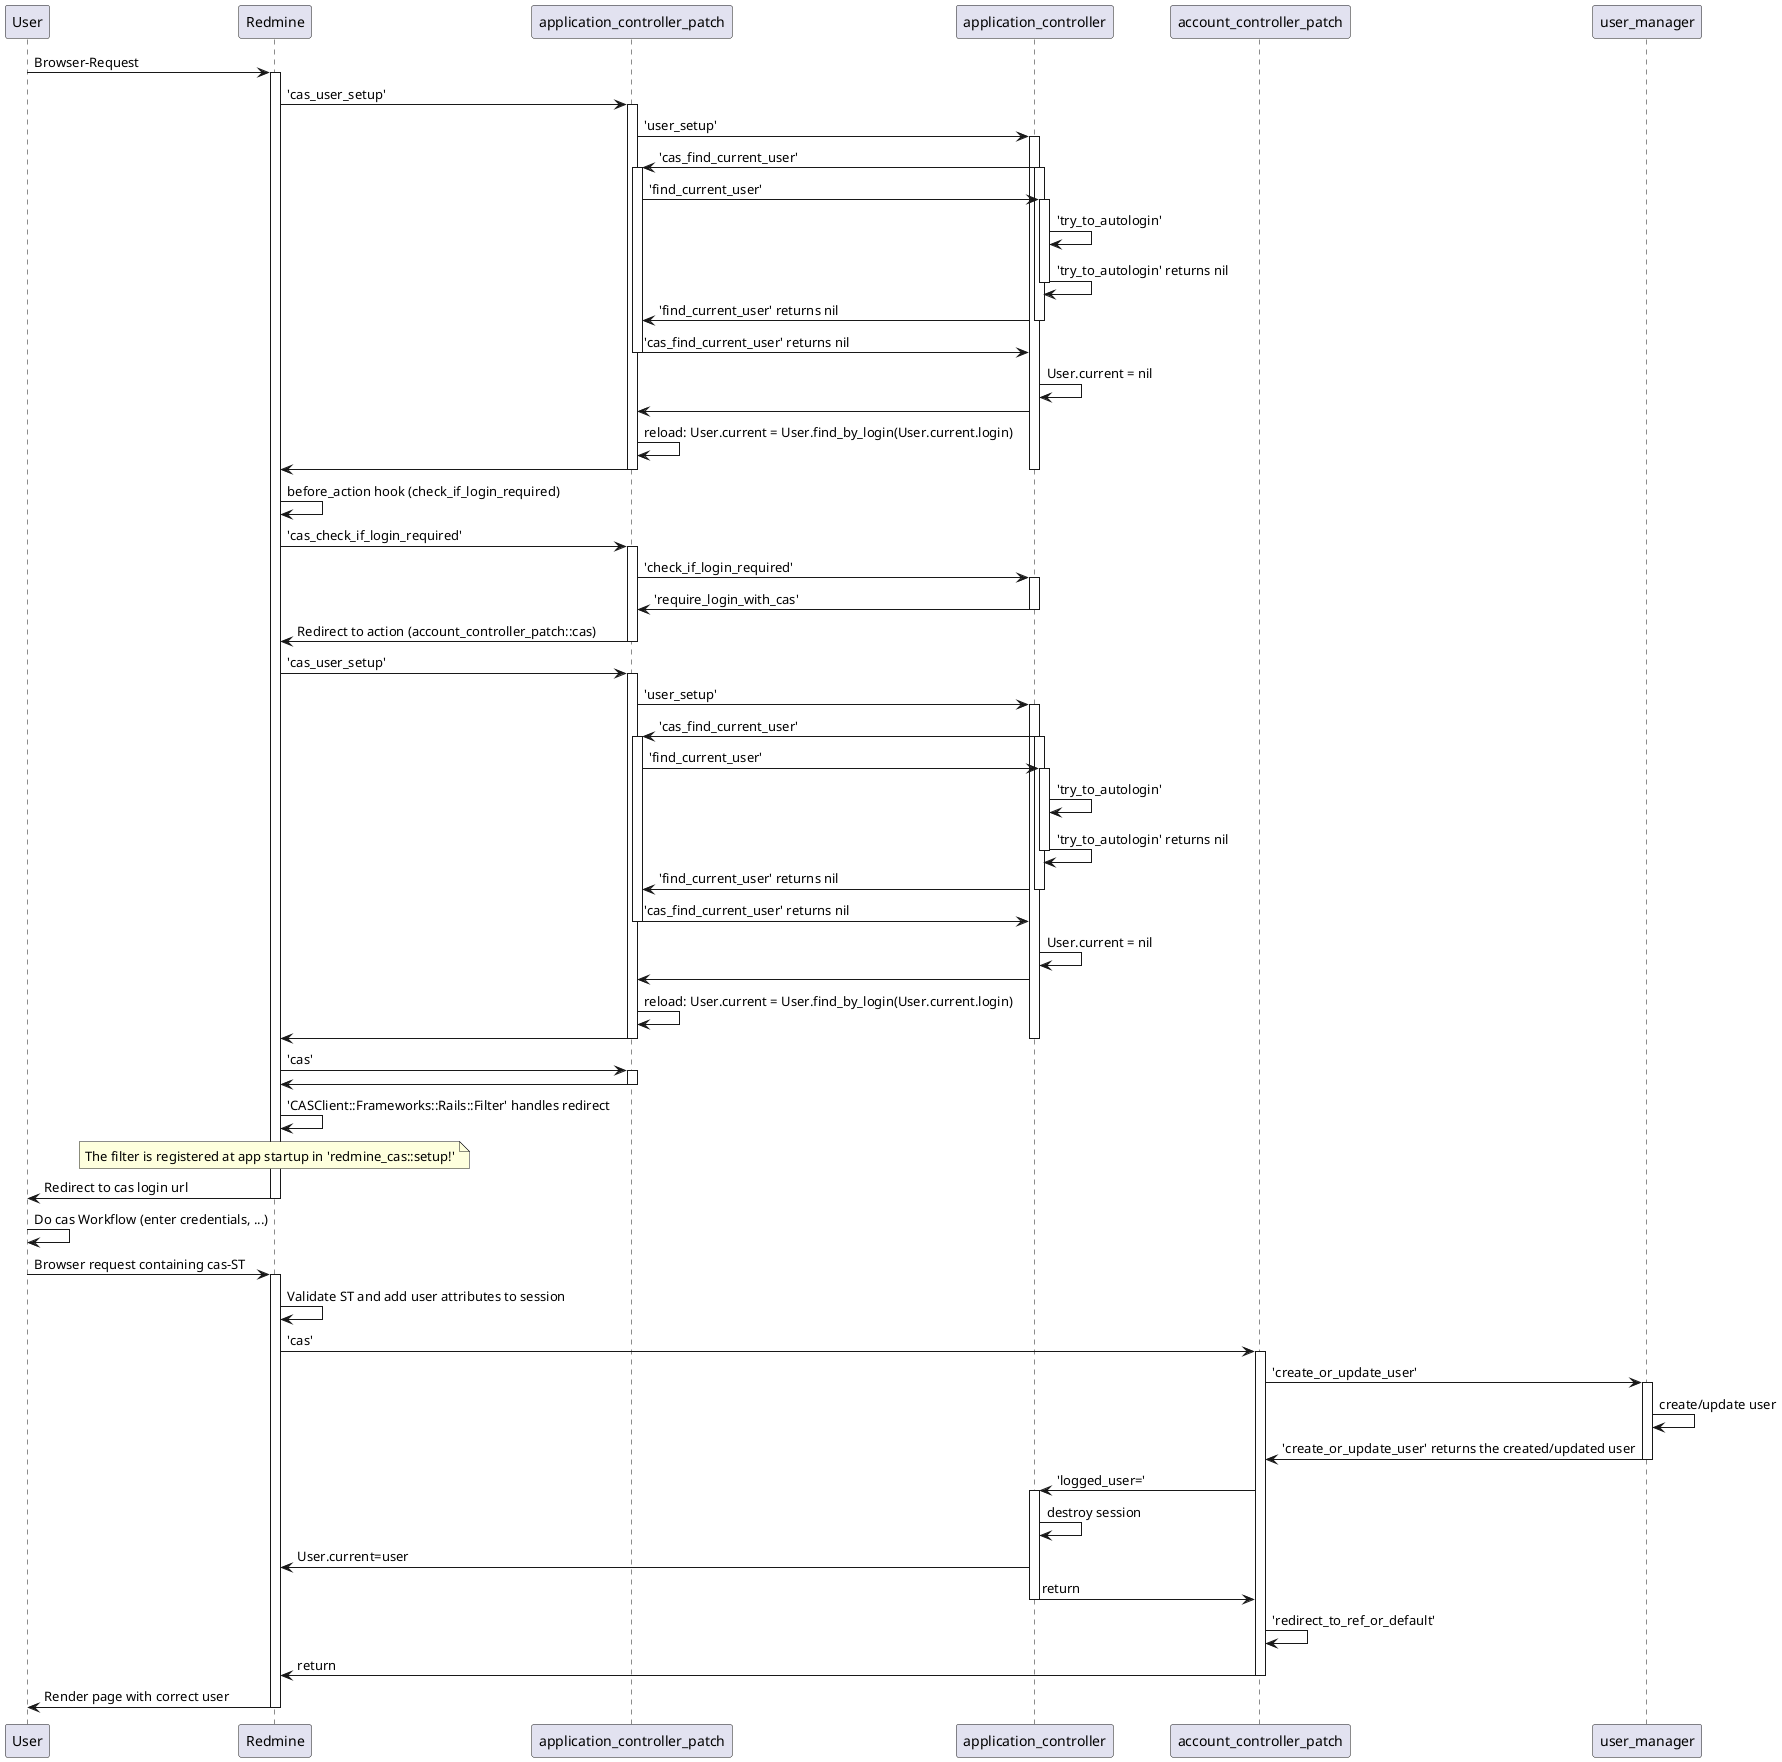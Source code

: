 @startuml
User -> Redmine : Browser-Request
activate Redmine
Redmine -> application_controller_patch : 'cas_user_setup'
activate application_controller_patch
application_controller_patch -> application_controller : 'user_setup'
activate application_controller
application_controller -> application_controller_patch: 'cas_find_current_user'
activate application_controller_patch
activate application_controller
application_controller_patch -> application_controller: 'find_current_user'
activate application_controller
application_controller -> application_controller: 'try_to_autologin'
application_controller -> application_controller: 'try_to_autologin' returns nil
deactivate application_controller
application_controller -> application_controller_patch: 'find_current_user' returns nil
deactivate application_controller
application_controller_patch -> application_controller: 'cas_find_current_user' returns nil
deactivate application_controller_patch
application_controller -> application_controller: User.current = nil
application_controller -> application_controller_patch
application_controller_patch -> application_controller_patch: reload: User.current = User.find_by_login(User.current.login)
application_controller_patch -> Redmine
deactivate application_controller_patch
deactivate application_controller
Redmine -> Redmine: before_action hook (check_if_login_required)
Redmine -> application_controller_patch : 'cas_check_if_login_required'
activate application_controller_patch
application_controller_patch -> application_controller : 'check_if_login_required'
activate application_controller
application_controller -> application_controller_patch: 'require_login_with_cas'
deactivate application_controller
application_controller_patch -> Redmine: Redirect to action (account_controller_patch::cas)
deactivate application_controller_patch
Redmine -> application_controller_patch : 'cas_user_setup'
activate application_controller_patch
application_controller_patch -> application_controller : 'user_setup'
activate application_controller
application_controller -> application_controller_patch: 'cas_find_current_user'
activate application_controller_patch
activate application_controller
application_controller_patch -> application_controller: 'find_current_user'
activate application_controller
application_controller -> application_controller: 'try_to_autologin'
application_controller -> application_controller: 'try_to_autologin' returns nil
deactivate application_controller
application_controller -> application_controller_patch: 'find_current_user' returns nil
deactivate application_controller
application_controller_patch -> application_controller: 'cas_find_current_user' returns nil
deactivate application_controller_patch
application_controller -> application_controller: User.current = nil
application_controller -> application_controller_patch
application_controller_patch -> application_controller_patch: reload: User.current = User.find_by_login(User.current.login)
application_controller_patch -> Redmine
deactivate application_controller_patch
deactivate application_controller
Redmine -> application_controller_patch: 'cas'
activate application_controller_patch
application_controller_patch -> Redmine
deactivate application_controller_patch
Redmine -> Redmine: 'CASClient::Frameworks::Rails::Filter' handles redirect
note over Redmine: The filter is registered at app startup in 'redmine_cas::setup!'
Redmine -> User: Redirect to cas login url
deactivate Redmine
User -> User: Do cas Workflow (enter credentials, ...)
User -> Redmine: Browser request containing cas-ST
activate Redmine
Redmine -> Redmine: Validate ST and add user attributes to session
Redmine -> account_controller_patch: 'cas'
activate account_controller_patch
account_controller_patch -> user_manager: 'create_or_update_user'
activate user_manager
user_manager -> user_manager: create/update user
user_manager -> account_controller_patch: 'create_or_update_user' returns the created/updated user
deactivate user_manager
account_controller_patch -> application_controller: 'logged_user='
activate application_controller
application_controller -> application_controller: destroy session
application_controller -> Redmine: User.current=user
application_controller -> account_controller_patch: return
deactivate application_controller
account_controller_patch -> account_controller_patch: 'redirect_to_ref_or_default'
account_controller_patch -> Redmine: return
deactivate account_controller_patch
Redmine -> User: Render page with correct user
deactivate Redmine
@enduml

/'
EcoSystem plantuml link:
https://ecosystem.cloudogu.com/plantuml/uml/xLVBhjem4DtdAwQhW5JeFXALsblT3-3HBYtVs04BOwUsSn5_tx7pQBYGG12iBYloc3bdvinuXgmiDp3v3dFETa9nIE2dqNjyE9dplmMtBgAf4-_KyTeagatHY-Qv52brGYkIQkMCbf8RabENRX0gJgab1O8HorsHn_-n-XoZNjHELiytWAk3vL9MLLAPK8oaXJ5SkP3XrRdT5DMbt36guH4DLW1Pd3aGfmajd9PwBLHy5n0mM3AZB2WX8yOVLhbJZUx2V4LrplVCCFRUqz77laAkQKKCiq1scuHmem1r0GoNchAJWC9jKEVjG497ZDeMq_1eV96xda_N2dcvtAr9LrqcyCOpRJZnhbh1HkijZD8DJxT4P6NmnE3a58QpyT1HsO7p-BbvA_7jHx6Yg0Ztmcq8AX3VuGmsbS8BP4WTE0rLkKOqJNM1n-yaeWJPnrUtpdC5FbVWSmK-L-2dMe6NPyAzfjlGDCxjwVZbn-952XGlILuDtV6zDbkR97Cg9Fwy2kby-sseOf9Rh4kvB2AbaKs_OoSqKCiDXopOW_2MQs7ncZEWpiS5rb63ynQ4ydijEFbbbYHX37-9s_7vgXwl9hI4K5uepD4Hg5LOLPzefUklqkCFPfD9lOSHPeZlKoJ6Aq6b_GhJwNJSk3LfL1zsOCeFE_0oKg64Mdl4oMBP-wdNmFocKZ1lj5W2YWUKCV176TLmHhmL3jN4j2ot5ejrr41To_UaUJeCewuN7ZqilXrLT5sE6yCHYcX3Yjo7-t4XjCsZziqfLWdrhSG9xquS-b8x6qWpznmsLsd2AePIpdOd7CNQfq7dyCK6MtCMg6UFs8eC6yheGrFrReIcZzhpRHOoxg7jbBUKyPgzrITRT_NgkU2tjU6PBoFZ6IsaYtiXcpJF1DZLtMV6X68eG8vr1_yN6O-i2MFZOuDKdly0
'/